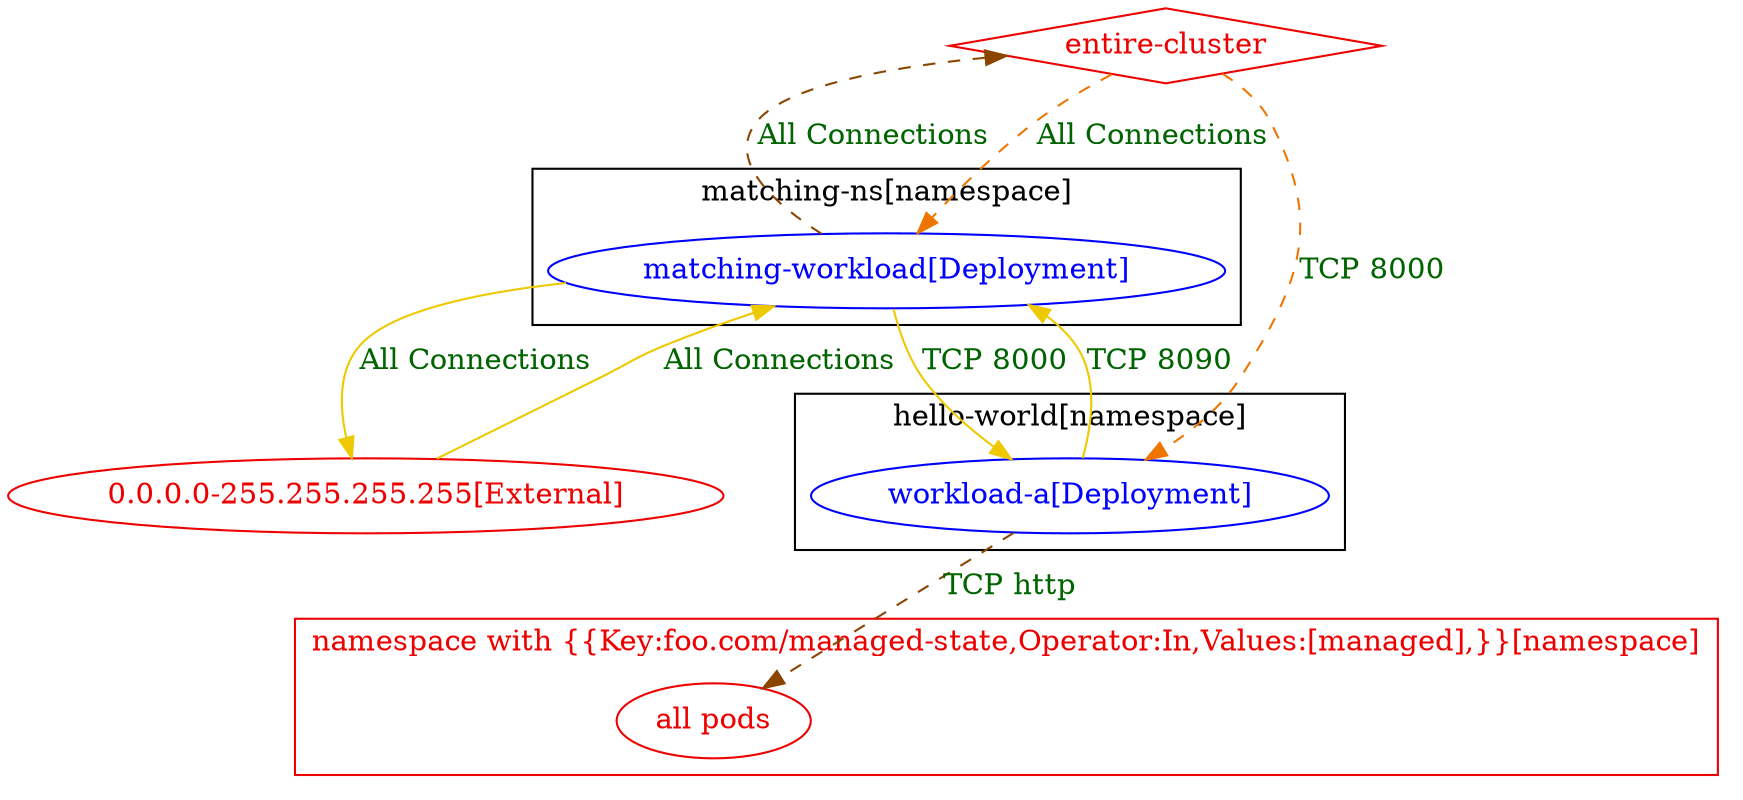 digraph {
	subgraph "cluster_hello_world[namespace]" {
		color="black"
		fontcolor="black"
		"hello-world/workload-a[Deployment]" [label="workload-a[Deployment]" color="blue" fontcolor="blue"]
		label="hello-world[namespace]"
	}
	subgraph "cluster_matching_ns[namespace]" {
		color="black"
		fontcolor="black"
		"matching-ns/matching-workload[Deployment]" [label="matching-workload[Deployment]" color="blue" fontcolor="blue"]
		label="matching-ns[namespace]"
	}
	subgraph "cluster_namespace with {{Key:foo.com/managed_state,Operator:In,Values:[managed],}}[namespace]" {
		color="red2"
		fontcolor="red2"
		"all pods_in_namespace with {{Key:foo.com/managed-state,Operator:In,Values:[managed],}}" [label="all pods" color="red2" fontcolor="red2"]
		label="namespace with {{Key:foo.com/managed-state,Operator:In,Values:[managed],}}[namespace]"
	}
	"0.0.0.0-255.255.255.255[External]" [label="0.0.0.0-255.255.255.255[External]" color="red2" fontcolor="red2"]
	"entire-cluster" [label="entire-cluster" color="red2" fontcolor="red2" shape=diamond]
	"0.0.0.0-255.255.255.255[External]" -> "matching-ns/matching-workload[Deployment]" [label="All Connections" color="gold2" fontcolor="darkgreen" weight=0.5]
	"entire-cluster" -> "hello-world/workload-a[Deployment]" [label="TCP 8000" color="darkorange2" fontcolor="darkgreen" weight=1 style=dashed]
	"entire-cluster" -> "matching-ns/matching-workload[Deployment]" [label="All Connections" color="darkorange2" fontcolor="darkgreen" weight=1 style=dashed]
	"hello-world/workload-a[Deployment]" -> "all pods_in_namespace with {{Key:foo.com/managed-state,Operator:In,Values:[managed],}}" [label="TCP http" color="darkorange4" fontcolor="darkgreen" weight=0.5 style=dashed]
	"hello-world/workload-a[Deployment]" -> "matching-ns/matching-workload[Deployment]" [label="TCP 8090" color="gold2" fontcolor="darkgreen" weight=0.5]
	"matching-ns/matching-workload[Deployment]" -> "0.0.0.0-255.255.255.255[External]" [label="All Connections" color="gold2" fontcolor="darkgreen" weight=1]
	"matching-ns/matching-workload[Deployment]" -> "entire-cluster" [label="All Connections" color="darkorange4" fontcolor="darkgreen" weight=0.5 style=dashed]
	"matching-ns/matching-workload[Deployment]" -> "hello-world/workload-a[Deployment]" [label="TCP 8000" color="gold2" fontcolor="darkgreen" weight=1]
}